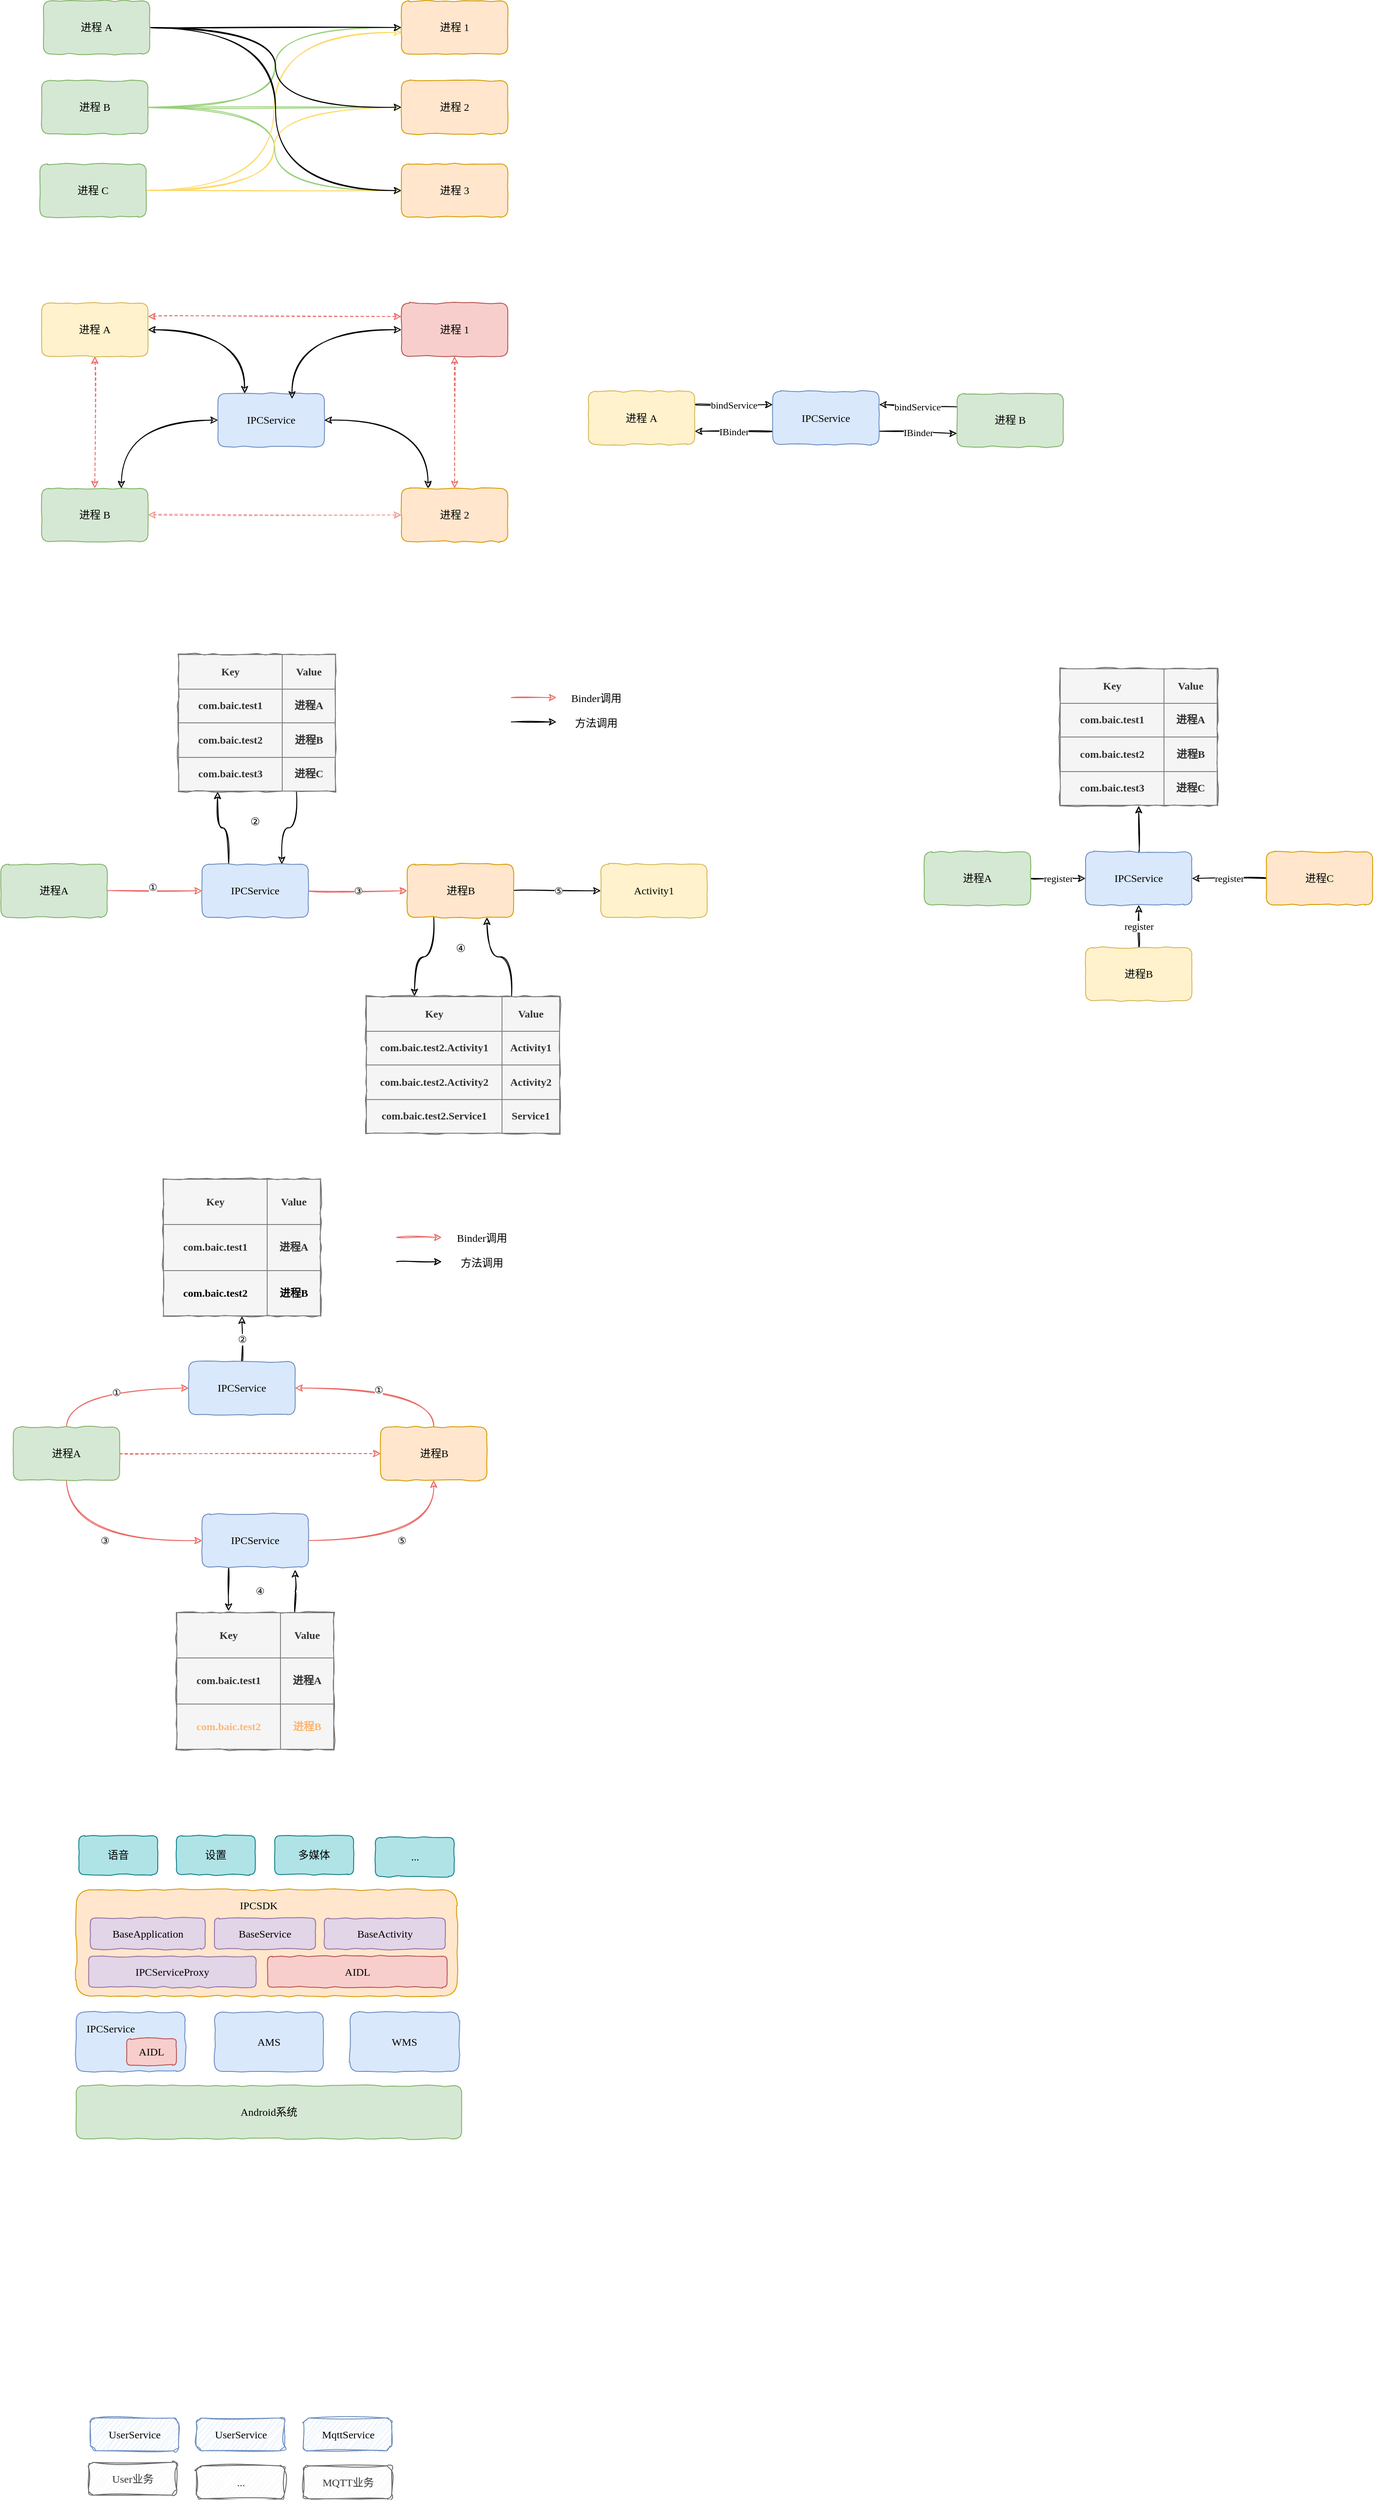 <mxfile version="20.8.16" type="github">
  <diagram id="qyncAu6Qv25V_P7t79dN" name="第 1 页">
    <mxGraphModel dx="1050" dy="1044" grid="0" gridSize="10" guides="1" tooltips="1" connect="1" arrows="1" fold="1" page="0" pageScale="1" pageWidth="827" pageHeight="1169" math="0" shadow="0">
      <root>
        <mxCell id="0" />
        <mxCell id="1" parent="0" />
        <mxCell id="7UQE1cCB7YYFybera824-1" value="IPCService" style="rounded=1;whiteSpace=wrap;html=1;comic=1;sketch=0;glass=0;shadow=0;fillColor=#dae8fc;strokeColor=#6c8ebf;fontFamily=Comic Sans MS;" parent="1" vertex="1">
          <mxGeometry x="306" y="100" width="120" height="60" as="geometry" />
        </mxCell>
        <mxCell id="7UQE1cCB7YYFybera824-4" style="edgeStyle=orthogonalEdgeStyle;orthogonalLoop=1;jettySize=auto;html=1;exitX=0.75;exitY=0;exitDx=0;exitDy=0;entryX=0;entryY=0.5;entryDx=0;entryDy=0;fontFamily=Comic Sans MS;curved=1;sketch=1;startArrow=classic;startFill=1;" parent="1" source="7UQE1cCB7YYFybera824-2" target="7UQE1cCB7YYFybera824-1" edge="1">
          <mxGeometry relative="1" as="geometry" />
        </mxCell>
        <mxCell id="7UQE1cCB7YYFybera824-6" style="edgeStyle=orthogonalEdgeStyle;curved=1;sketch=1;orthogonalLoop=1;jettySize=auto;html=1;exitX=1;exitY=0.5;exitDx=0;exitDy=0;entryX=0;entryY=0.5;entryDx=0;entryDy=0;fontFamily=Comic Sans MS;strokeColor=#F19C99;startArrow=classic;startFill=1;dashed=1;" parent="1" source="7UQE1cCB7YYFybera824-2" target="7UQE1cCB7YYFybera824-3" edge="1">
          <mxGeometry relative="1" as="geometry" />
        </mxCell>
        <mxCell id="7UQE1cCB7YYFybera824-2" value="进程 B" style="rounded=1;whiteSpace=wrap;html=1;comic=1;sketch=0;glass=0;shadow=0;fillColor=#d5e8d4;strokeColor=#82b366;fontFamily=Comic Sans MS;" parent="1" vertex="1">
          <mxGeometry x="107" y="207" width="120" height="60" as="geometry" />
        </mxCell>
        <mxCell id="7UQE1cCB7YYFybera824-5" style="edgeStyle=orthogonalEdgeStyle;curved=1;sketch=1;orthogonalLoop=1;jettySize=auto;html=1;exitX=0.25;exitY=0;exitDx=0;exitDy=0;entryX=1;entryY=0.5;entryDx=0;entryDy=0;fontFamily=Comic Sans MS;startArrow=classic;startFill=1;" parent="1" source="7UQE1cCB7YYFybera824-3" target="7UQE1cCB7YYFybera824-1" edge="1">
          <mxGeometry relative="1" as="geometry" />
        </mxCell>
        <mxCell id="7UQE1cCB7YYFybera824-3" value="进程 2" style="rounded=1;whiteSpace=wrap;html=1;comic=1;sketch=0;glass=0;shadow=0;fillColor=#ffe6cc;strokeColor=#d79b00;fontFamily=Comic Sans MS;" parent="1" vertex="1">
          <mxGeometry x="513" y="207" width="120" height="60" as="geometry" />
        </mxCell>
        <mxCell id="7UQE1cCB7YYFybera824-61" style="edgeStyle=orthogonalEdgeStyle;curved=1;sketch=1;orthogonalLoop=1;jettySize=auto;html=1;exitX=1;exitY=0.5;exitDx=0;exitDy=0;entryX=0;entryY=0.5;entryDx=0;entryDy=0;fontFamily=Comic Sans MS;startArrow=none;startFill=0;strokeColor=#97D077;" parent="1" source="7UQE1cCB7YYFybera824-20" target="7UQE1cCB7YYFybera824-57" edge="1">
          <mxGeometry relative="1" as="geometry" />
        </mxCell>
        <mxCell id="7UQE1cCB7YYFybera824-62" style="edgeStyle=orthogonalEdgeStyle;curved=1;sketch=1;orthogonalLoop=1;jettySize=auto;html=1;exitX=1;exitY=0.5;exitDx=0;exitDy=0;fontFamily=Comic Sans MS;startArrow=none;startFill=0;strokeColor=#97D077;" parent="1" source="7UQE1cCB7YYFybera824-20" target="7UQE1cCB7YYFybera824-22" edge="1">
          <mxGeometry relative="1" as="geometry" />
        </mxCell>
        <mxCell id="7UQE1cCB7YYFybera824-63" style="edgeStyle=orthogonalEdgeStyle;curved=1;sketch=1;orthogonalLoop=1;jettySize=auto;html=1;exitX=1;exitY=0.5;exitDx=0;exitDy=0;entryX=0;entryY=0.5;entryDx=0;entryDy=0;fontFamily=Comic Sans MS;startArrow=none;startFill=0;strokeColor=#97D077;" parent="1" source="7UQE1cCB7YYFybera824-20" target="7UQE1cCB7YYFybera824-56" edge="1">
          <mxGeometry relative="1" as="geometry" />
        </mxCell>
        <mxCell id="7UQE1cCB7YYFybera824-20" value="进程 B" style="rounded=1;whiteSpace=wrap;html=1;comic=1;sketch=0;glass=0;shadow=0;fillColor=#d5e8d4;strokeColor=#82b366;fontFamily=Comic Sans MS;" parent="1" vertex="1">
          <mxGeometry x="107" y="-253" width="120" height="60" as="geometry" />
        </mxCell>
        <mxCell id="7UQE1cCB7YYFybera824-22" value="进程 2" style="rounded=1;whiteSpace=wrap;html=1;comic=1;sketch=0;glass=0;shadow=0;fillColor=#ffe6cc;strokeColor=#d79b00;fontFamily=Comic Sans MS;" parent="1" vertex="1">
          <mxGeometry x="513" y="-253" width="120" height="60" as="geometry" />
        </mxCell>
        <mxCell id="7UQE1cCB7YYFybera824-38" style="edgeStyle=orthogonalEdgeStyle;curved=1;sketch=1;orthogonalLoop=1;jettySize=auto;html=1;exitX=1;exitY=0.5;exitDx=0;exitDy=0;entryX=0;entryY=0.5;entryDx=0;entryDy=0;fontFamily=Comic Sans MS;startArrow=none;startFill=0;strokeColor=#EA6B66;" parent="1" source="7UQE1cCB7YYFybera824-25" target="7UQE1cCB7YYFybera824-30" edge="1">
          <mxGeometry relative="1" as="geometry" />
        </mxCell>
        <mxCell id="7UQE1cCB7YYFybera824-69" value="③" style="edgeLabel;html=1;align=center;verticalAlign=middle;resizable=0;points=[];fontFamily=Comic Sans MS;" parent="7UQE1cCB7YYFybera824-38" vertex="1" connectable="0">
          <mxGeometry x="-0.265" relative="1" as="geometry">
            <mxPoint x="15" as="offset" />
          </mxGeometry>
        </mxCell>
        <mxCell id="7UQE1cCB7YYFybera824-42" style="edgeStyle=orthogonalEdgeStyle;curved=1;sketch=1;orthogonalLoop=1;jettySize=auto;html=1;exitX=0.25;exitY=0;exitDx=0;exitDy=0;entryX=0.25;entryY=1;entryDx=0;entryDy=0;fontFamily=Comic Sans MS;startArrow=none;startFill=0;strokeColor=default;" parent="1" source="7UQE1cCB7YYFybera824-25" target="7UQE1cCB7YYFybera824-33" edge="1">
          <mxGeometry relative="1" as="geometry" />
        </mxCell>
        <mxCell id="7UQE1cCB7YYFybera824-25" value="IPCService" style="rounded=1;whiteSpace=wrap;html=1;comic=1;sketch=0;glass=0;shadow=0;fillColor=#dae8fc;strokeColor=#6c8ebf;fontFamily=Comic Sans MS;" parent="1" vertex="1">
          <mxGeometry x="288" y="631" width="120" height="60" as="geometry" />
        </mxCell>
        <mxCell id="7UQE1cCB7YYFybera824-34" style="edgeStyle=orthogonalEdgeStyle;curved=1;sketch=1;orthogonalLoop=1;jettySize=auto;html=1;exitX=1;exitY=0.5;exitDx=0;exitDy=0;entryX=0;entryY=0.5;entryDx=0;entryDy=0;fontFamily=Comic Sans MS;startArrow=none;startFill=0;strokeColor=#EA6B66;" parent="1" source="7UQE1cCB7YYFybera824-28" target="7UQE1cCB7YYFybera824-25" edge="1">
          <mxGeometry relative="1" as="geometry" />
        </mxCell>
        <mxCell id="7UQE1cCB7YYFybera824-67" value="①" style="edgeLabel;html=1;align=center;verticalAlign=middle;resizable=0;points=[];fontFamily=Comic Sans MS;" parent="7UQE1cCB7YYFybera824-34" vertex="1" connectable="0">
          <mxGeometry x="-0.215" relative="1" as="geometry">
            <mxPoint x="9" y="-4" as="offset" />
          </mxGeometry>
        </mxCell>
        <mxCell id="7UQE1cCB7YYFybera824-28" value="进程A" style="rounded=1;whiteSpace=wrap;html=1;comic=1;sketch=0;glass=0;shadow=0;fillColor=#d5e8d4;strokeColor=#82b366;fontFamily=Comic Sans MS;" parent="1" vertex="1">
          <mxGeometry x="61" y="631" width="120" height="60" as="geometry" />
        </mxCell>
        <mxCell id="7UQE1cCB7YYFybera824-40" style="edgeStyle=orthogonalEdgeStyle;curved=1;sketch=1;orthogonalLoop=1;jettySize=auto;html=1;exitX=0.25;exitY=1;exitDx=0;exitDy=0;entryX=0.25;entryY=0;entryDx=0;entryDy=0;fontFamily=Comic Sans MS;startArrow=none;startFill=0;strokeColor=default;" parent="1" source="7UQE1cCB7YYFybera824-30" target="7UQE1cCB7YYFybera824-39" edge="1">
          <mxGeometry relative="1" as="geometry" />
        </mxCell>
        <mxCell id="7UQE1cCB7YYFybera824-46" style="edgeStyle=orthogonalEdgeStyle;curved=1;sketch=1;orthogonalLoop=1;jettySize=auto;html=1;exitX=1;exitY=0.5;exitDx=0;exitDy=0;fontFamily=Comic Sans MS;startArrow=none;startFill=0;strokeColor=default;" parent="1" source="7UQE1cCB7YYFybera824-30" target="7UQE1cCB7YYFybera824-45" edge="1">
          <mxGeometry relative="1" as="geometry" />
        </mxCell>
        <mxCell id="7UQE1cCB7YYFybera824-71" value="⑤" style="edgeLabel;html=1;align=center;verticalAlign=middle;resizable=0;points=[];fontFamily=Comic Sans MS;" parent="7UQE1cCB7YYFybera824-46" vertex="1" connectable="0">
          <mxGeometry x="-0.218" y="2" relative="1" as="geometry">
            <mxPoint x="12" y="2" as="offset" />
          </mxGeometry>
        </mxCell>
        <mxCell id="7UQE1cCB7YYFybera824-30" value="进程B" style="rounded=1;whiteSpace=wrap;html=1;comic=1;sketch=0;glass=0;shadow=0;fillColor=#ffe6cc;strokeColor=#d79b00;fontFamily=Comic Sans MS;" parent="1" vertex="1">
          <mxGeometry x="519.5" y="631" width="120" height="60" as="geometry" />
        </mxCell>
        <mxCell id="7UQE1cCB7YYFybera824-43" style="edgeStyle=orthogonalEdgeStyle;curved=1;sketch=1;orthogonalLoop=1;jettySize=auto;html=1;exitX=0.75;exitY=1;exitDx=0;exitDy=0;entryX=0.75;entryY=0;entryDx=0;entryDy=0;fontFamily=Comic Sans MS;startArrow=none;startFill=0;strokeColor=default;" parent="1" source="7UQE1cCB7YYFybera824-33" target="7UQE1cCB7YYFybera824-25" edge="1">
          <mxGeometry relative="1" as="geometry" />
        </mxCell>
        <mxCell id="7UQE1cCB7YYFybera824-33" value="&lt;table border=&quot;1&quot; width=&quot;100%&quot; height=&quot;100%&quot; cellpadding=&quot;4&quot; style=&quot;width:100%;height:100%;border-collapse:collapse;&quot;&gt;&lt;tbody&gt;&lt;tr&gt;&lt;td&gt;&lt;b&gt;Key&lt;/b&gt;&lt;/td&gt;&lt;th&gt;&lt;b&gt;Value&lt;/b&gt;&lt;/th&gt;&lt;/tr&gt;&lt;tr&gt;&lt;td&gt;&lt;b&gt;com.baic.test1&lt;/b&gt;&lt;/td&gt;&lt;td&gt;&lt;b&gt;进程A&lt;/b&gt;&lt;/td&gt;&lt;/tr&gt;&lt;tr&gt;&lt;td&gt;&lt;b&gt;com.baic.test2&lt;/b&gt;&lt;b&gt;&lt;br&gt;&lt;/b&gt;&lt;/td&gt;&lt;td&gt;&lt;b&gt;进程B&lt;/b&gt;&lt;b&gt;&lt;br&gt;&lt;/b&gt;&lt;/td&gt;&lt;/tr&gt;&lt;tr&gt;&lt;td&gt;&lt;b&gt;com.baic.test3&lt;/b&gt;&lt;b&gt;&lt;br&gt;&lt;/b&gt;&lt;/td&gt;&lt;td&gt;&lt;b&gt;进程C&lt;/b&gt;&lt;b&gt;&lt;br&gt;&lt;/b&gt;&lt;/td&gt;&lt;/tr&gt;&lt;/tbody&gt;&lt;/table&gt;" style="text;html=1;strokeColor=#666666;fillColor=#f5f5f5;overflow=fill;shadow=0;glass=0;comic=1;sketch=0;fillStyle=auto;fontFamily=Comic Sans MS;fontColor=#333333;align=center;" parent="1" vertex="1">
          <mxGeometry x="261" y="394" width="178" height="155" as="geometry" />
        </mxCell>
        <mxCell id="7UQE1cCB7YYFybera824-44" style="edgeStyle=orthogonalEdgeStyle;curved=1;sketch=1;orthogonalLoop=1;jettySize=auto;html=1;exitX=0.75;exitY=0;exitDx=0;exitDy=0;entryX=0.75;entryY=1;entryDx=0;entryDy=0;fontFamily=Comic Sans MS;startArrow=none;startFill=0;strokeColor=default;" parent="1" source="7UQE1cCB7YYFybera824-39" target="7UQE1cCB7YYFybera824-30" edge="1">
          <mxGeometry relative="1" as="geometry" />
        </mxCell>
        <mxCell id="7UQE1cCB7YYFybera824-39" value="&lt;table border=&quot;1&quot; width=&quot;100%&quot; height=&quot;100%&quot; cellpadding=&quot;4&quot; style=&quot;width:100%;height:100%;border-collapse:collapse;&quot;&gt;&lt;tbody&gt;&lt;tr&gt;&lt;td&gt;&lt;b&gt;Key&lt;/b&gt;&lt;/td&gt;&lt;th&gt;&lt;b&gt;Value&lt;/b&gt;&lt;/th&gt;&lt;/tr&gt;&lt;tr&gt;&lt;td&gt;&lt;b&gt;com.baic.test2.Activity1&lt;/b&gt;&lt;/td&gt;&lt;td&gt;&lt;b&gt;Activity1&lt;/b&gt;&lt;/td&gt;&lt;/tr&gt;&lt;tr&gt;&lt;td&gt;&lt;b&gt;com.baic.test2.Activity2&lt;/b&gt;&lt;b&gt;&lt;br&gt;&lt;/b&gt;&lt;/td&gt;&lt;td&gt;&lt;b&gt;Activity2&lt;/b&gt;&lt;b&gt;&lt;br&gt;&lt;/b&gt;&lt;/td&gt;&lt;/tr&gt;&lt;tr&gt;&lt;td&gt;&lt;b&gt;com.baic.test2.Service1&lt;/b&gt;&lt;b&gt;&lt;br&gt;&lt;/b&gt;&lt;/td&gt;&lt;td&gt;&lt;b&gt;Service1&lt;/b&gt;&lt;/td&gt;&lt;/tr&gt;&lt;/tbody&gt;&lt;/table&gt;" style="text;html=1;strokeColor=#666666;fillColor=#f5f5f5;overflow=fill;shadow=0;glass=0;comic=1;sketch=0;fillStyle=auto;fontFamily=Comic Sans MS;fontColor=#333333;align=center;" parent="1" vertex="1">
          <mxGeometry x="473" y="780" width="219" height="155" as="geometry" />
        </mxCell>
        <mxCell id="7UQE1cCB7YYFybera824-45" value="Activity1" style="rounded=1;whiteSpace=wrap;html=1;comic=1;sketch=0;glass=0;shadow=0;fillColor=#fff2cc;strokeColor=#d6b656;fontFamily=Comic Sans MS;" parent="1" vertex="1">
          <mxGeometry x="738" y="631" width="120" height="60" as="geometry" />
        </mxCell>
        <mxCell id="7UQE1cCB7YYFybera824-50" style="edgeStyle=orthogonalEdgeStyle;curved=1;sketch=1;orthogonalLoop=1;jettySize=auto;html=1;exitX=1;exitY=0.5;exitDx=0;exitDy=0;fontFamily=Comic Sans MS;startArrow=none;startFill=0;strokeColor=#EA6B66;" parent="1" edge="1">
          <mxGeometry relative="1" as="geometry">
            <mxPoint x="637" y="443" as="sourcePoint" />
            <mxPoint x="688" y="443" as="targetPoint" />
            <Array as="points">
              <mxPoint x="645" y="443" />
              <mxPoint x="645" y="443" />
            </Array>
          </mxGeometry>
        </mxCell>
        <mxCell id="7UQE1cCB7YYFybera824-51" value="Binder调用" style="text;html=1;strokeColor=none;fillColor=none;align=center;verticalAlign=middle;whiteSpace=wrap;rounded=0;shadow=0;glass=0;comic=1;sketch=0;fillStyle=auto;fontFamily=Comic Sans MS;" parent="1" vertex="1">
          <mxGeometry x="698" y="429" width="70" height="30" as="geometry" />
        </mxCell>
        <mxCell id="7UQE1cCB7YYFybera824-52" style="edgeStyle=orthogonalEdgeStyle;curved=1;sketch=1;orthogonalLoop=1;jettySize=auto;html=1;exitX=1;exitY=0.5;exitDx=0;exitDy=0;fontFamily=Comic Sans MS;startArrow=none;startFill=0;strokeColor=#000000;" parent="1" edge="1">
          <mxGeometry relative="1" as="geometry">
            <mxPoint x="637" y="470.5" as="sourcePoint" />
            <mxPoint x="688" y="470.5" as="targetPoint" />
            <Array as="points">
              <mxPoint x="645" y="470.5" />
              <mxPoint x="645" y="470.5" />
            </Array>
          </mxGeometry>
        </mxCell>
        <mxCell id="7UQE1cCB7YYFybera824-53" value="方法调用" style="text;html=1;strokeColor=none;fillColor=none;align=center;verticalAlign=middle;whiteSpace=wrap;rounded=0;shadow=0;glass=0;comic=1;sketch=0;fillStyle=auto;fontFamily=Comic Sans MS;" parent="1" vertex="1">
          <mxGeometry x="698" y="456.5" width="70" height="30" as="geometry" />
        </mxCell>
        <mxCell id="7UQE1cCB7YYFybera824-64" style="edgeStyle=orthogonalEdgeStyle;curved=1;sketch=1;orthogonalLoop=1;jettySize=auto;html=1;exitX=1;exitY=0.5;exitDx=0;exitDy=0;entryX=0;entryY=0.592;entryDx=0;entryDy=0;entryPerimeter=0;fontFamily=Comic Sans MS;startArrow=none;startFill=0;strokeColor=#FFD966;" parent="1" source="7UQE1cCB7YYFybera824-54" target="7UQE1cCB7YYFybera824-57" edge="1">
          <mxGeometry relative="1" as="geometry" />
        </mxCell>
        <mxCell id="7UQE1cCB7YYFybera824-65" style="edgeStyle=orthogonalEdgeStyle;curved=1;sketch=1;orthogonalLoop=1;jettySize=auto;html=1;exitX=1;exitY=0.5;exitDx=0;exitDy=0;entryX=0;entryY=0.5;entryDx=0;entryDy=0;fontFamily=Comic Sans MS;startArrow=none;startFill=0;strokeColor=#FFD966;" parent="1" source="7UQE1cCB7YYFybera824-54" target="7UQE1cCB7YYFybera824-22" edge="1">
          <mxGeometry relative="1" as="geometry" />
        </mxCell>
        <mxCell id="7UQE1cCB7YYFybera824-66" style="edgeStyle=orthogonalEdgeStyle;curved=1;sketch=1;orthogonalLoop=1;jettySize=auto;html=1;exitX=1;exitY=0.5;exitDx=0;exitDy=0;fontFamily=Comic Sans MS;startArrow=none;startFill=0;strokeColor=#FFD966;" parent="1" source="7UQE1cCB7YYFybera824-54" target="7UQE1cCB7YYFybera824-56" edge="1">
          <mxGeometry relative="1" as="geometry" />
        </mxCell>
        <mxCell id="7UQE1cCB7YYFybera824-54" value="进程 C" style="rounded=1;whiteSpace=wrap;html=1;comic=1;sketch=0;glass=0;shadow=0;fillColor=#d5e8d4;strokeColor=#82b366;fontFamily=Comic Sans MS;" parent="1" vertex="1">
          <mxGeometry x="105" y="-159" width="120" height="60" as="geometry" />
        </mxCell>
        <mxCell id="7UQE1cCB7YYFybera824-58" style="edgeStyle=orthogonalEdgeStyle;curved=1;sketch=1;orthogonalLoop=1;jettySize=auto;html=1;exitX=1;exitY=0.5;exitDx=0;exitDy=0;entryX=0;entryY=0.5;entryDx=0;entryDy=0;fontFamily=Comic Sans MS;startArrow=none;startFill=0;strokeColor=#000000;" parent="1" source="7UQE1cCB7YYFybera824-55" target="7UQE1cCB7YYFybera824-57" edge="1">
          <mxGeometry relative="1" as="geometry" />
        </mxCell>
        <mxCell id="7UQE1cCB7YYFybera824-59" style="edgeStyle=orthogonalEdgeStyle;curved=1;sketch=1;orthogonalLoop=1;jettySize=auto;html=1;exitX=1;exitY=0.5;exitDx=0;exitDy=0;entryX=0;entryY=0.5;entryDx=0;entryDy=0;fontFamily=Comic Sans MS;startArrow=none;startFill=0;strokeColor=#000000;" parent="1" source="7UQE1cCB7YYFybera824-55" target="7UQE1cCB7YYFybera824-22" edge="1">
          <mxGeometry relative="1" as="geometry" />
        </mxCell>
        <mxCell id="7UQE1cCB7YYFybera824-60" style="edgeStyle=orthogonalEdgeStyle;curved=1;sketch=1;orthogonalLoop=1;jettySize=auto;html=1;exitX=1;exitY=0.5;exitDx=0;exitDy=0;entryX=0;entryY=0.5;entryDx=0;entryDy=0;fontFamily=Comic Sans MS;startArrow=none;startFill=0;strokeColor=#000000;" parent="1" source="7UQE1cCB7YYFybera824-55" target="7UQE1cCB7YYFybera824-56" edge="1">
          <mxGeometry relative="1" as="geometry" />
        </mxCell>
        <mxCell id="7UQE1cCB7YYFybera824-55" value="进程 A" style="rounded=1;whiteSpace=wrap;html=1;comic=1;sketch=0;glass=0;shadow=0;fillColor=#d5e8d4;strokeColor=#82b366;fontFamily=Comic Sans MS;" parent="1" vertex="1">
          <mxGeometry x="109" y="-343" width="120" height="60" as="geometry" />
        </mxCell>
        <mxCell id="7UQE1cCB7YYFybera824-56" value="进程 3" style="rounded=1;whiteSpace=wrap;html=1;comic=1;sketch=0;glass=0;shadow=0;fillColor=#ffe6cc;strokeColor=#d79b00;fontFamily=Comic Sans MS;" parent="1" vertex="1">
          <mxGeometry x="513" y="-159" width="120" height="60" as="geometry" />
        </mxCell>
        <mxCell id="7UQE1cCB7YYFybera824-57" value="进程 1" style="rounded=1;whiteSpace=wrap;html=1;comic=1;sketch=0;glass=0;shadow=0;fillColor=#ffe6cc;strokeColor=#d79b00;fontFamily=Comic Sans MS;" parent="1" vertex="1">
          <mxGeometry x="513" y="-343" width="120" height="60" as="geometry" />
        </mxCell>
        <mxCell id="7UQE1cCB7YYFybera824-68" value="②" style="text;html=1;strokeColor=none;fillColor=none;align=center;verticalAlign=middle;whiteSpace=wrap;rounded=0;shadow=0;glass=0;comic=1;sketch=0;fillStyle=auto;fontFamily=Comic Sans MS;" parent="1" vertex="1">
          <mxGeometry x="318" y="568" width="60" height="30" as="geometry" />
        </mxCell>
        <mxCell id="7UQE1cCB7YYFybera824-70" value="④" style="text;html=1;strokeColor=none;fillColor=none;align=center;verticalAlign=middle;whiteSpace=wrap;rounded=0;shadow=0;glass=0;comic=1;sketch=0;fillStyle=auto;fontFamily=Comic Sans MS;" parent="1" vertex="1">
          <mxGeometry x="549.5" y="711" width="60" height="30" as="geometry" />
        </mxCell>
        <mxCell id="7UQE1cCB7YYFybera824-74" style="edgeStyle=orthogonalEdgeStyle;curved=1;sketch=1;orthogonalLoop=1;jettySize=auto;html=1;exitX=0.5;exitY=1;exitDx=0;exitDy=0;dashed=1;fontFamily=Comic Sans MS;startArrow=classic;startFill=1;strokeColor=#EA6B66;" parent="1" source="7UQE1cCB7YYFybera824-72" target="7UQE1cCB7YYFybera824-2" edge="1">
          <mxGeometry relative="1" as="geometry" />
        </mxCell>
        <mxCell id="7UQE1cCB7YYFybera824-76" style="edgeStyle=orthogonalEdgeStyle;curved=1;sketch=1;orthogonalLoop=1;jettySize=auto;html=1;exitX=1;exitY=0.5;exitDx=0;exitDy=0;entryX=0.25;entryY=0;entryDx=0;entryDy=0;fontFamily=Comic Sans MS;startArrow=classic;startFill=1;strokeColor=#000000;" parent="1" source="7UQE1cCB7YYFybera824-72" target="7UQE1cCB7YYFybera824-1" edge="1">
          <mxGeometry relative="1" as="geometry" />
        </mxCell>
        <mxCell id="7UQE1cCB7YYFybera824-78" style="edgeStyle=orthogonalEdgeStyle;curved=1;sketch=1;orthogonalLoop=1;jettySize=auto;html=1;exitX=1;exitY=0.25;exitDx=0;exitDy=0;entryX=0;entryY=0.25;entryDx=0;entryDy=0;fontFamily=Comic Sans MS;startArrow=classic;startFill=1;strokeColor=#EA6B66;dashed=1;" parent="1" source="7UQE1cCB7YYFybera824-72" target="7UQE1cCB7YYFybera824-73" edge="1">
          <mxGeometry relative="1" as="geometry" />
        </mxCell>
        <mxCell id="7UQE1cCB7YYFybera824-72" value="进程 A" style="rounded=1;whiteSpace=wrap;html=1;comic=1;sketch=0;glass=0;shadow=0;fillColor=#fff2cc;strokeColor=#d6b656;fontFamily=Comic Sans MS;" parent="1" vertex="1">
          <mxGeometry x="107" y="-2" width="120" height="60" as="geometry" />
        </mxCell>
        <mxCell id="7UQE1cCB7YYFybera824-75" style="edgeStyle=orthogonalEdgeStyle;curved=1;sketch=1;orthogonalLoop=1;jettySize=auto;html=1;exitX=0.5;exitY=1;exitDx=0;exitDy=0;dashed=1;fontFamily=Comic Sans MS;startArrow=classic;startFill=1;strokeColor=#EA6B66;" parent="1" source="7UQE1cCB7YYFybera824-73" target="7UQE1cCB7YYFybera824-3" edge="1">
          <mxGeometry relative="1" as="geometry" />
        </mxCell>
        <mxCell id="7UQE1cCB7YYFybera824-77" style="edgeStyle=orthogonalEdgeStyle;curved=1;sketch=1;orthogonalLoop=1;jettySize=auto;html=1;exitX=0;exitY=0.5;exitDx=0;exitDy=0;entryX=0.696;entryY=0.1;entryDx=0;entryDy=0;entryPerimeter=0;fontFamily=Comic Sans MS;startArrow=classic;startFill=1;strokeColor=#000000;" parent="1" source="7UQE1cCB7YYFybera824-73" target="7UQE1cCB7YYFybera824-1" edge="1">
          <mxGeometry relative="1" as="geometry" />
        </mxCell>
        <mxCell id="7UQE1cCB7YYFybera824-73" value="进程 1" style="rounded=1;whiteSpace=wrap;html=1;comic=1;sketch=0;glass=0;shadow=0;fillColor=#f8cecc;strokeColor=#b85450;fontFamily=Comic Sans MS;" parent="1" vertex="1">
          <mxGeometry x="513" y="-2" width="120" height="60" as="geometry" />
        </mxCell>
        <mxCell id="7UQE1cCB7YYFybera824-79" value="⑤" style="edgeStyle=orthogonalEdgeStyle;curved=1;sketch=1;orthogonalLoop=1;jettySize=auto;html=1;exitX=1;exitY=0.5;exitDx=0;exitDy=0;entryX=0.5;entryY=1;entryDx=0;entryDy=0;fontFamily=Comic Sans MS;startArrow=none;startFill=0;strokeColor=#EA6B66;" parent="1" source="7UQE1cCB7YYFybera824-82" target="7UQE1cCB7YYFybera824-89" edge="1">
          <mxGeometry relative="1" as="geometry" />
        </mxCell>
        <mxCell id="7UQE1cCB7YYFybera824-104" value="④" style="edgeStyle=orthogonalEdgeStyle;curved=1;sketch=1;orthogonalLoop=1;jettySize=auto;html=1;exitX=0.25;exitY=1;exitDx=0;exitDy=0;fontFamily=Comic Sans MS;startArrow=none;startFill=0;strokeColor=#000000;" parent="1" source="7UQE1cCB7YYFybera824-82" edge="1">
          <mxGeometry x="0.051" y="35" relative="1" as="geometry">
            <mxPoint x="318" y="1473.5" as="targetPoint" />
            <mxPoint as="offset" />
          </mxGeometry>
        </mxCell>
        <mxCell id="7UQE1cCB7YYFybera824-82" value="IPCService" style="rounded=1;whiteSpace=wrap;html=1;comic=1;sketch=0;glass=0;shadow=0;fillColor=#dae8fc;strokeColor=#6c8ebf;fontFamily=Comic Sans MS;" parent="1" vertex="1">
          <mxGeometry x="288" y="1364" width="120" height="60" as="geometry" />
        </mxCell>
        <mxCell id="7UQE1cCB7YYFybera824-83" value="③" style="edgeStyle=orthogonalEdgeStyle;curved=1;sketch=1;orthogonalLoop=1;jettySize=auto;html=1;exitX=0.5;exitY=1;exitDx=0;exitDy=0;entryX=0;entryY=0.5;entryDx=0;entryDy=0;fontFamily=Comic Sans MS;startArrow=none;startFill=0;strokeColor=#EA6B66;" parent="1" source="7UQE1cCB7YYFybera824-85" target="7UQE1cCB7YYFybera824-82" edge="1">
          <mxGeometry relative="1" as="geometry" />
        </mxCell>
        <mxCell id="7UQE1cCB7YYFybera824-101" style="edgeStyle=orthogonalEdgeStyle;curved=1;sketch=1;orthogonalLoop=1;jettySize=auto;html=1;exitX=1;exitY=0.5;exitDx=0;exitDy=0;entryX=0;entryY=0.5;entryDx=0;entryDy=0;dashed=1;fontFamily=Comic Sans MS;startArrow=none;startFill=0;strokeColor=#EA6B66;" parent="1" source="7UQE1cCB7YYFybera824-85" target="7UQE1cCB7YYFybera824-89" edge="1">
          <mxGeometry relative="1" as="geometry" />
        </mxCell>
        <mxCell id="7UQE1cCB7YYFybera824-112" style="edgeStyle=orthogonalEdgeStyle;curved=1;sketch=1;orthogonalLoop=1;jettySize=auto;html=1;exitX=0.5;exitY=0;exitDx=0;exitDy=0;entryX=0;entryY=0.5;entryDx=0;entryDy=0;fontFamily=Comic Sans MS;fontColor=#FFB570;startArrow=none;startFill=0;strokeColor=#EA6B66;" parent="1" source="7UQE1cCB7YYFybera824-85" target="7UQE1cCB7YYFybera824-109" edge="1">
          <mxGeometry relative="1" as="geometry" />
        </mxCell>
        <mxCell id="7UQE1cCB7YYFybera824-125" value="①" style="edgeLabel;html=1;align=center;verticalAlign=middle;resizable=0;points=[];fontFamily=Comic Sans MS;fontColor=#000000;" parent="7UQE1cCB7YYFybera824-112" vertex="1" connectable="0">
          <mxGeometry x="0.082" y="-5" relative="1" as="geometry">
            <mxPoint x="1" as="offset" />
          </mxGeometry>
        </mxCell>
        <mxCell id="7UQE1cCB7YYFybera824-85" value="进程A" style="rounded=1;whiteSpace=wrap;html=1;comic=1;sketch=0;glass=0;shadow=0;fillColor=#d5e8d4;strokeColor=#82b366;fontFamily=Comic Sans MS;" parent="1" vertex="1">
          <mxGeometry x="75" y="1266" width="120" height="60" as="geometry" />
        </mxCell>
        <mxCell id="7UQE1cCB7YYFybera824-113" style="edgeStyle=orthogonalEdgeStyle;curved=1;sketch=1;orthogonalLoop=1;jettySize=auto;html=1;exitX=0.5;exitY=0;exitDx=0;exitDy=0;entryX=1;entryY=0.5;entryDx=0;entryDy=0;fontFamily=Comic Sans MS;fontColor=#FFB570;startArrow=none;startFill=0;strokeColor=#EA6B66;" parent="1" source="7UQE1cCB7YYFybera824-89" target="7UQE1cCB7YYFybera824-109" edge="1">
          <mxGeometry relative="1" as="geometry" />
        </mxCell>
        <mxCell id="7UQE1cCB7YYFybera824-126" value="①" style="edgeLabel;html=1;align=center;verticalAlign=middle;resizable=0;points=[];fontFamily=Comic Sans MS;fontColor=#000000;" parent="7UQE1cCB7YYFybera824-113" vertex="1" connectable="0">
          <mxGeometry x="0.067" y="2" relative="1" as="geometry">
            <mxPoint as="offset" />
          </mxGeometry>
        </mxCell>
        <mxCell id="7UQE1cCB7YYFybera824-89" value="进程B" style="rounded=1;whiteSpace=wrap;html=1;comic=1;sketch=0;glass=0;shadow=0;fillColor=#ffe6cc;strokeColor=#d79b00;fontFamily=Comic Sans MS;" parent="1" vertex="1">
          <mxGeometry x="489.5" y="1266" width="120" height="60" as="geometry" />
        </mxCell>
        <mxCell id="7UQE1cCB7YYFybera824-107" style="edgeStyle=orthogonalEdgeStyle;curved=1;sketch=1;orthogonalLoop=1;jettySize=auto;html=1;exitX=0.75;exitY=0;exitDx=0;exitDy=0;fontFamily=Comic Sans MS;fontColor=#FFB570;startArrow=none;startFill=0;strokeColor=#000000;" parent="1" source="7UQE1cCB7YYFybera824-103" edge="1">
          <mxGeometry relative="1" as="geometry">
            <mxPoint x="393" y="1427" as="targetPoint" />
          </mxGeometry>
        </mxCell>
        <mxCell id="7UQE1cCB7YYFybera824-103" value="&lt;table border=&quot;1&quot; width=&quot;100%&quot; height=&quot;100%&quot; cellpadding=&quot;4&quot; style=&quot;width:100%;height:100%;border-collapse:collapse;&quot;&gt;&lt;tbody&gt;&lt;tr&gt;&lt;td&gt;&lt;b&gt;Key&lt;/b&gt;&lt;/td&gt;&lt;th&gt;&lt;b&gt;Value&lt;/b&gt;&lt;/th&gt;&lt;/tr&gt;&lt;tr&gt;&lt;td&gt;&lt;b&gt;com.baic.test1&lt;/b&gt;&lt;/td&gt;&lt;td&gt;&lt;b&gt;进程A&lt;/b&gt;&lt;/td&gt;&lt;/tr&gt;&lt;tr&gt;&lt;td&gt;&lt;font color=&quot;#ffb570&quot;&gt;&lt;b&gt;com.baic.test2&lt;/b&gt;&lt;b&gt;&lt;br&gt;&lt;/b&gt;&lt;/font&gt;&lt;/td&gt;&lt;td&gt;&lt;b&gt;&lt;font color=&quot;#ffb570&quot;&gt;进程B&lt;/font&gt;&lt;/b&gt;&lt;b&gt;&lt;br&gt;&lt;/b&gt;&lt;/td&gt;&lt;/tr&gt;&lt;/tbody&gt;&lt;/table&gt;" style="text;html=1;strokeColor=#666666;fillColor=#f5f5f5;overflow=fill;shadow=0;glass=0;comic=1;sketch=0;fillStyle=auto;fontFamily=Comic Sans MS;fontColor=#333333;align=center;" parent="1" vertex="1">
          <mxGeometry x="259" y="1475" width="178" height="155" as="geometry" />
        </mxCell>
        <mxCell id="7UQE1cCB7YYFybera824-114" value="②" style="edgeStyle=orthogonalEdgeStyle;curved=1;sketch=1;orthogonalLoop=1;jettySize=auto;html=1;exitX=0.5;exitY=0;exitDx=0;exitDy=0;entryX=0.5;entryY=1;entryDx=0;entryDy=0;fontFamily=Comic Sans MS;fontColor=#000000;startArrow=none;startFill=0;strokeColor=#000000;" parent="1" source="7UQE1cCB7YYFybera824-109" target="7UQE1cCB7YYFybera824-111" edge="1">
          <mxGeometry relative="1" as="geometry" />
        </mxCell>
        <mxCell id="7UQE1cCB7YYFybera824-109" value="IPCService" style="rounded=1;whiteSpace=wrap;html=1;comic=1;sketch=0;glass=0;shadow=0;fillColor=#dae8fc;strokeColor=#6c8ebf;fontFamily=Comic Sans MS;" parent="1" vertex="1">
          <mxGeometry x="273" y="1192" width="120" height="60" as="geometry" />
        </mxCell>
        <mxCell id="7UQE1cCB7YYFybera824-111" value="&lt;table border=&quot;1&quot; width=&quot;100%&quot; height=&quot;100%&quot; cellpadding=&quot;4&quot; style=&quot;width:100%;height:100%;border-collapse:collapse;&quot;&gt;&lt;tbody&gt;&lt;tr&gt;&lt;td&gt;&lt;b&gt;Key&lt;/b&gt;&lt;/td&gt;&lt;th&gt;&lt;b&gt;Value&lt;/b&gt;&lt;/th&gt;&lt;/tr&gt;&lt;tr&gt;&lt;td&gt;&lt;b&gt;com.baic.test1&lt;/b&gt;&lt;/td&gt;&lt;td&gt;&lt;b&gt;进程A&lt;/b&gt;&lt;/td&gt;&lt;/tr&gt;&lt;tr&gt;&lt;td&gt;&lt;font color=&quot;#000000&quot;&gt;&lt;b style=&quot;&quot;&gt;com.baic.test2&lt;/b&gt;&lt;b style=&quot;&quot;&gt;&lt;br&gt;&lt;/b&gt;&lt;/font&gt;&lt;/td&gt;&lt;td&gt;&lt;b&gt;&lt;font color=&quot;#000000&quot;&gt;进程B&lt;/font&gt;&lt;/b&gt;&lt;b&gt;&lt;br&gt;&lt;/b&gt;&lt;/td&gt;&lt;/tr&gt;&lt;/tbody&gt;&lt;/table&gt;" style="text;html=1;strokeColor=#666666;fillColor=#f5f5f5;overflow=fill;shadow=0;glass=0;comic=1;sketch=0;fillStyle=auto;fontFamily=Comic Sans MS;fontColor=#333333;align=center;" parent="1" vertex="1">
          <mxGeometry x="244" y="986" width="178" height="155" as="geometry" />
        </mxCell>
        <mxCell id="7UQE1cCB7YYFybera824-115" style="edgeStyle=orthogonalEdgeStyle;curved=1;sketch=1;orthogonalLoop=1;jettySize=auto;html=1;exitX=1;exitY=0.5;exitDx=0;exitDy=0;fontFamily=Comic Sans MS;startArrow=none;startFill=0;strokeColor=#EA6B66;" parent="1" edge="1">
          <mxGeometry relative="1" as="geometry">
            <mxPoint x="507.5" y="1052" as="sourcePoint" />
            <mxPoint x="558.5" y="1052" as="targetPoint" />
            <Array as="points">
              <mxPoint x="515.5" y="1052" />
              <mxPoint x="515.5" y="1052" />
            </Array>
          </mxGeometry>
        </mxCell>
        <mxCell id="7UQE1cCB7YYFybera824-116" value="Binder调用" style="text;html=1;strokeColor=none;fillColor=none;align=center;verticalAlign=middle;whiteSpace=wrap;rounded=0;shadow=0;glass=0;comic=1;sketch=0;fillStyle=auto;fontFamily=Comic Sans MS;" parent="1" vertex="1">
          <mxGeometry x="568.5" y="1038" width="70" height="30" as="geometry" />
        </mxCell>
        <mxCell id="7UQE1cCB7YYFybera824-117" style="edgeStyle=orthogonalEdgeStyle;curved=1;sketch=1;orthogonalLoop=1;jettySize=auto;html=1;exitX=1;exitY=0.5;exitDx=0;exitDy=0;fontFamily=Comic Sans MS;startArrow=none;startFill=0;strokeColor=#000000;" parent="1" edge="1">
          <mxGeometry relative="1" as="geometry">
            <mxPoint x="507.5" y="1079.5" as="sourcePoint" />
            <mxPoint x="558.5" y="1079.5" as="targetPoint" />
            <Array as="points">
              <mxPoint x="515.5" y="1079.5" />
              <mxPoint x="515.5" y="1079.5" />
            </Array>
          </mxGeometry>
        </mxCell>
        <mxCell id="7UQE1cCB7YYFybera824-118" value="方法调用" style="text;html=1;strokeColor=none;fillColor=none;align=center;verticalAlign=middle;whiteSpace=wrap;rounded=0;shadow=0;glass=0;comic=1;sketch=0;fillStyle=auto;fontFamily=Comic Sans MS;" parent="1" vertex="1">
          <mxGeometry x="568.5" y="1065.5" width="70" height="30" as="geometry" />
        </mxCell>
        <mxCell id="7UQE1cCB7YYFybera824-119" value="Android系统" style="rounded=1;whiteSpace=wrap;html=1;comic=1;sketch=0;glass=0;shadow=0;fillColor=#d5e8d4;strokeColor=#82b366;fontFamily=Comic Sans MS;" parent="1" vertex="1">
          <mxGeometry x="146" y="2009" width="435" height="60" as="geometry" />
        </mxCell>
        <mxCell id="7UQE1cCB7YYFybera824-120" value="" style="rounded=1;whiteSpace=wrap;html=1;comic=1;sketch=0;glass=0;shadow=0;fillColor=#dae8fc;strokeColor=#6c8ebf;fontFamily=Comic Sans MS;" parent="1" vertex="1">
          <mxGeometry x="146" y="1926" width="123" height="67" as="geometry" />
        </mxCell>
        <mxCell id="7UQE1cCB7YYFybera824-124" value="" style="rounded=1;whiteSpace=wrap;html=1;comic=1;sketch=0;glass=0;shadow=0;fillColor=#ffe6cc;strokeColor=#d79b00;fontFamily=Comic Sans MS;" parent="1" vertex="1">
          <mxGeometry x="146" y="1788" width="430" height="120" as="geometry" />
        </mxCell>
        <mxCell id="7UQE1cCB7YYFybera824-130" value="AMS" style="rounded=1;whiteSpace=wrap;html=1;comic=1;sketch=0;glass=0;shadow=0;fillColor=#dae8fc;strokeColor=#6c8ebf;fontFamily=Comic Sans MS;" parent="1" vertex="1">
          <mxGeometry x="302" y="1926" width="123" height="67" as="geometry" />
        </mxCell>
        <mxCell id="7UQE1cCB7YYFybera824-131" value="WMS" style="rounded=1;whiteSpace=wrap;html=1;comic=1;sketch=0;glass=0;shadow=0;fillColor=#dae8fc;strokeColor=#6c8ebf;fontFamily=Comic Sans MS;" parent="1" vertex="1">
          <mxGeometry x="455" y="1926" width="123" height="67" as="geometry" />
        </mxCell>
        <mxCell id="7UQE1cCB7YYFybera824-132" value="AIDL" style="rounded=1;whiteSpace=wrap;html=1;comic=1;sketch=0;glass=0;shadow=0;fillColor=#f8cecc;strokeColor=#b85450;fontFamily=Comic Sans MS;" parent="1" vertex="1">
          <mxGeometry x="203" y="1956" width="56" height="30" as="geometry" />
        </mxCell>
        <mxCell id="7UQE1cCB7YYFybera824-133" value="IPCService" style="text;html=1;strokeColor=none;fillColor=none;align=center;verticalAlign=middle;whiteSpace=wrap;rounded=0;shadow=0;glass=0;comic=1;sketch=0;fillStyle=auto;fontFamily=Comic Sans MS;fontColor=#000000;" parent="1" vertex="1">
          <mxGeometry x="155" y="1930" width="60" height="30" as="geometry" />
        </mxCell>
        <mxCell id="7UQE1cCB7YYFybera824-134" value="AIDL" style="rounded=1;whiteSpace=wrap;html=1;comic=1;sketch=0;glass=0;shadow=0;fillColor=#f8cecc;strokeColor=#b85450;fontFamily=Comic Sans MS;" parent="1" vertex="1">
          <mxGeometry x="362" y="1863" width="202.5" height="35" as="geometry" />
        </mxCell>
        <mxCell id="7UQE1cCB7YYFybera824-135" value="IPCSDK" style="text;html=1;strokeColor=none;fillColor=none;align=center;verticalAlign=middle;whiteSpace=wrap;rounded=0;shadow=0;glass=0;comic=1;sketch=0;fillStyle=auto;fontFamily=Comic Sans MS;fontColor=#000000;" parent="1" vertex="1">
          <mxGeometry x="322" y="1791" width="60" height="30" as="geometry" />
        </mxCell>
        <mxCell id="7UQE1cCB7YYFybera824-136" value="BaseApplication" style="rounded=1;whiteSpace=wrap;html=1;comic=1;sketch=0;glass=0;shadow=0;fillColor=#e1d5e7;strokeColor=#9673a6;fontFamily=Comic Sans MS;" parent="1" vertex="1">
          <mxGeometry x="162" y="1820" width="129.5" height="35" as="geometry" />
        </mxCell>
        <mxCell id="7UQE1cCB7YYFybera824-137" value="IPCServiceProxy" style="rounded=1;whiteSpace=wrap;html=1;comic=1;sketch=0;glass=0;shadow=0;fillColor=#e1d5e7;strokeColor=#9673a6;fontFamily=Comic Sans MS;" parent="1" vertex="1">
          <mxGeometry x="160" y="1863" width="189" height="35" as="geometry" />
        </mxCell>
        <mxCell id="7UQE1cCB7YYFybera824-138" value="BaseService" style="rounded=1;whiteSpace=wrap;html=1;comic=1;sketch=0;glass=0;shadow=0;fillColor=#e1d5e7;strokeColor=#9673a6;fontFamily=Comic Sans MS;" parent="1" vertex="1">
          <mxGeometry x="302" y="1820" width="114" height="35" as="geometry" />
        </mxCell>
        <mxCell id="7UQE1cCB7YYFybera824-139" value="BaseActivity" style="rounded=1;whiteSpace=wrap;html=1;comic=1;sketch=0;glass=0;shadow=0;fillColor=#e1d5e7;strokeColor=#9673a6;fontFamily=Comic Sans MS;" parent="1" vertex="1">
          <mxGeometry x="426" y="1820" width="136.5" height="35" as="geometry" />
        </mxCell>
        <mxCell id="7UQE1cCB7YYFybera824-140" value="语音" style="rounded=1;whiteSpace=wrap;html=1;comic=1;sketch=0;glass=0;shadow=0;fillColor=#b0e3e6;strokeColor=#0e8088;fontFamily=Comic Sans MS;" parent="1" vertex="1">
          <mxGeometry x="149" y="1727" width="89" height="44" as="geometry" />
        </mxCell>
        <mxCell id="7UQE1cCB7YYFybera824-146" value="设置" style="rounded=1;whiteSpace=wrap;html=1;comic=1;sketch=0;glass=0;shadow=0;fillColor=#b0e3e6;strokeColor=#0e8088;fontFamily=Comic Sans MS;" parent="1" vertex="1">
          <mxGeometry x="259" y="1727" width="89" height="44" as="geometry" />
        </mxCell>
        <mxCell id="7UQE1cCB7YYFybera824-147" value="多媒体" style="rounded=1;whiteSpace=wrap;html=1;comic=1;sketch=0;glass=0;shadow=0;fillColor=#b0e3e6;strokeColor=#0e8088;fontFamily=Comic Sans MS;" parent="1" vertex="1">
          <mxGeometry x="370" y="1727" width="89" height="44" as="geometry" />
        </mxCell>
        <mxCell id="7UQE1cCB7YYFybera824-148" value="..." style="rounded=1;whiteSpace=wrap;html=1;comic=1;sketch=0;glass=0;shadow=0;fillColor=#b0e3e6;strokeColor=#0e8088;fontFamily=Comic Sans MS;" parent="1" vertex="1">
          <mxGeometry x="483.5" y="1729" width="89" height="44" as="geometry" />
        </mxCell>
        <mxCell id="7UQE1cCB7YYFybera824-163" value="IBinder" style="edgeStyle=orthogonalEdgeStyle;curved=1;sketch=1;orthogonalLoop=1;jettySize=auto;html=1;exitX=0;exitY=0.75;exitDx=0;exitDy=0;entryX=1;entryY=0.75;entryDx=0;entryDy=0;fontFamily=Comic Sans MS;fontColor=#000000;startArrow=none;startFill=0;strokeColor=#000000;" parent="1" source="7UQE1cCB7YYFybera824-149" target="7UQE1cCB7YYFybera824-158" edge="1">
          <mxGeometry relative="1" as="geometry" />
        </mxCell>
        <mxCell id="7UQE1cCB7YYFybera824-166" value="IBinder" style="edgeStyle=orthogonalEdgeStyle;curved=1;sketch=1;orthogonalLoop=1;jettySize=auto;html=1;exitX=1;exitY=0.75;exitDx=0;exitDy=0;entryX=0;entryY=0.75;entryDx=0;entryDy=0;fontFamily=Comic Sans MS;fontColor=#000000;startArrow=none;startFill=0;strokeColor=#000000;" parent="1" source="7UQE1cCB7YYFybera824-149" target="7UQE1cCB7YYFybera824-152" edge="1">
          <mxGeometry relative="1" as="geometry" />
        </mxCell>
        <mxCell id="7UQE1cCB7YYFybera824-149" value="IPCService" style="rounded=1;whiteSpace=wrap;html=1;comic=1;sketch=0;glass=0;shadow=0;fillColor=#dae8fc;strokeColor=#6c8ebf;fontFamily=Comic Sans MS;" parent="1" vertex="1">
          <mxGeometry x="932" y="97.5" width="120" height="60" as="geometry" />
        </mxCell>
        <mxCell id="7UQE1cCB7YYFybera824-165" value="bindService" style="edgeStyle=orthogonalEdgeStyle;curved=1;sketch=1;orthogonalLoop=1;jettySize=auto;html=1;exitX=0;exitY=0.25;exitDx=0;exitDy=0;entryX=1;entryY=0.25;entryDx=0;entryDy=0;fontFamily=Comic Sans MS;fontColor=#000000;startArrow=none;startFill=0;strokeColor=#000000;" parent="1" source="7UQE1cCB7YYFybera824-152" target="7UQE1cCB7YYFybera824-149" edge="1">
          <mxGeometry relative="1" as="geometry">
            <Array as="points">
              <mxPoint x="1087" y="115" />
              <mxPoint x="1087" y="113" />
            </Array>
          </mxGeometry>
        </mxCell>
        <mxCell id="7UQE1cCB7YYFybera824-152" value="进程 B" style="rounded=1;whiteSpace=wrap;html=1;comic=1;sketch=0;glass=0;shadow=0;fillColor=#d5e8d4;strokeColor=#82b366;fontFamily=Comic Sans MS;" parent="1" vertex="1">
          <mxGeometry x="1140" y="100" width="120" height="60" as="geometry" />
        </mxCell>
        <mxCell id="7UQE1cCB7YYFybera824-162" value="bindService" style="edgeStyle=orthogonalEdgeStyle;curved=1;sketch=1;orthogonalLoop=1;jettySize=auto;html=1;exitX=1;exitY=0.25;exitDx=0;exitDy=0;entryX=0;entryY=0.25;entryDx=0;entryDy=0;fontFamily=Comic Sans MS;fontColor=#000000;startArrow=none;startFill=0;strokeColor=#000000;" parent="1" source="7UQE1cCB7YYFybera824-158" target="7UQE1cCB7YYFybera824-149" edge="1">
          <mxGeometry relative="1" as="geometry" />
        </mxCell>
        <mxCell id="7UQE1cCB7YYFybera824-158" value="进程 A" style="rounded=1;whiteSpace=wrap;html=1;comic=1;sketch=0;glass=0;shadow=0;fillColor=#fff2cc;strokeColor=#d6b656;fontFamily=Comic Sans MS;" parent="1" vertex="1">
          <mxGeometry x="724" y="97.5" width="120" height="60" as="geometry" />
        </mxCell>
        <mxCell id="7UQE1cCB7YYFybera824-175" style="edgeStyle=orthogonalEdgeStyle;curved=1;sketch=1;orthogonalLoop=1;jettySize=auto;html=1;exitX=0.5;exitY=0;exitDx=0;exitDy=0;entryX=0.5;entryY=1;entryDx=0;entryDy=0;fontFamily=Comic Sans MS;fontColor=#000000;startArrow=none;startFill=0;strokeColor=#000000;" parent="1" source="7UQE1cCB7YYFybera824-168" target="7UQE1cCB7YYFybera824-173" edge="1">
          <mxGeometry relative="1" as="geometry" />
        </mxCell>
        <mxCell id="7UQE1cCB7YYFybera824-168" value="IPCService" style="rounded=1;whiteSpace=wrap;html=1;comic=1;sketch=0;glass=0;shadow=0;fillColor=#dae8fc;strokeColor=#6c8ebf;fontFamily=Comic Sans MS;" parent="1" vertex="1">
          <mxGeometry x="1285" y="617" width="120" height="60" as="geometry" />
        </mxCell>
        <mxCell id="7UQE1cCB7YYFybera824-169" value="register" style="edgeStyle=orthogonalEdgeStyle;curved=1;sketch=1;orthogonalLoop=1;jettySize=auto;html=1;exitX=1;exitY=0.5;exitDx=0;exitDy=0;entryX=0;entryY=0.5;entryDx=0;entryDy=0;fontFamily=Comic Sans MS;startArrow=none;startFill=0;strokeColor=#000000;" parent="1" source="7UQE1cCB7YYFybera824-171" target="7UQE1cCB7YYFybera824-168" edge="1">
          <mxGeometry relative="1" as="geometry" />
        </mxCell>
        <mxCell id="7UQE1cCB7YYFybera824-171" value="进程A" style="rounded=1;whiteSpace=wrap;html=1;comic=1;sketch=0;glass=0;shadow=0;fillColor=#d5e8d4;strokeColor=#82b366;fontFamily=Comic Sans MS;" parent="1" vertex="1">
          <mxGeometry x="1103" y="617" width="120" height="60" as="geometry" />
        </mxCell>
        <mxCell id="7UQE1cCB7YYFybera824-173" value="&lt;table border=&quot;1&quot; width=&quot;100%&quot; height=&quot;100%&quot; cellpadding=&quot;4&quot; style=&quot;width:100%;height:100%;border-collapse:collapse;&quot;&gt;&lt;tbody&gt;&lt;tr&gt;&lt;td&gt;&lt;b&gt;Key&lt;/b&gt;&lt;/td&gt;&lt;th&gt;&lt;b&gt;Value&lt;/b&gt;&lt;/th&gt;&lt;/tr&gt;&lt;tr&gt;&lt;td&gt;&lt;b&gt;com.baic.test1&lt;/b&gt;&lt;/td&gt;&lt;td&gt;&lt;b&gt;进程A&lt;/b&gt;&lt;/td&gt;&lt;/tr&gt;&lt;tr&gt;&lt;td&gt;&lt;b&gt;com.baic.test2&lt;/b&gt;&lt;b&gt;&lt;br&gt;&lt;/b&gt;&lt;/td&gt;&lt;td&gt;&lt;b&gt;进程B&lt;/b&gt;&lt;b&gt;&lt;br&gt;&lt;/b&gt;&lt;/td&gt;&lt;/tr&gt;&lt;tr&gt;&lt;td&gt;&lt;b&gt;com.baic.test3&lt;/b&gt;&lt;b&gt;&lt;br&gt;&lt;/b&gt;&lt;/td&gt;&lt;td&gt;&lt;b&gt;进程C&lt;/b&gt;&lt;b&gt;&lt;br&gt;&lt;/b&gt;&lt;/td&gt;&lt;/tr&gt;&lt;/tbody&gt;&lt;/table&gt;" style="text;html=1;strokeColor=#666666;fillColor=#f5f5f5;overflow=fill;shadow=0;glass=0;comic=1;sketch=0;fillStyle=auto;fontFamily=Comic Sans MS;fontColor=#333333;align=center;" parent="1" vertex="1">
          <mxGeometry x="1256" y="410" width="178" height="155" as="geometry" />
        </mxCell>
        <mxCell id="7UQE1cCB7YYFybera824-179" value="register" style="edgeStyle=orthogonalEdgeStyle;curved=1;sketch=1;orthogonalLoop=1;jettySize=auto;html=1;exitX=0.5;exitY=0;exitDx=0;exitDy=0;fontFamily=Comic Sans MS;fontColor=#000000;startArrow=none;startFill=0;strokeColor=#000000;" parent="1" source="7UQE1cCB7YYFybera824-176" target="7UQE1cCB7YYFybera824-168" edge="1">
          <mxGeometry relative="1" as="geometry" />
        </mxCell>
        <mxCell id="7UQE1cCB7YYFybera824-176" value="进程B" style="rounded=1;whiteSpace=wrap;html=1;comic=1;sketch=0;glass=0;shadow=0;fillColor=#fff2cc;strokeColor=#d6b656;fontFamily=Comic Sans MS;" parent="1" vertex="1">
          <mxGeometry x="1285" y="725" width="120" height="60" as="geometry" />
        </mxCell>
        <mxCell id="7UQE1cCB7YYFybera824-178" value="register" style="edgeStyle=orthogonalEdgeStyle;curved=1;sketch=1;orthogonalLoop=1;jettySize=auto;html=1;exitX=0;exitY=0.5;exitDx=0;exitDy=0;entryX=1;entryY=0.5;entryDx=0;entryDy=0;fontFamily=Comic Sans MS;fontColor=#000000;startArrow=none;startFill=0;strokeColor=#000000;" parent="1" source="7UQE1cCB7YYFybera824-177" target="7UQE1cCB7YYFybera824-168" edge="1">
          <mxGeometry relative="1" as="geometry" />
        </mxCell>
        <mxCell id="7UQE1cCB7YYFybera824-177" value="进程C" style="rounded=1;whiteSpace=wrap;html=1;comic=1;sketch=0;glass=0;shadow=0;fillColor=#ffe6cc;strokeColor=#d79b00;fontFamily=Comic Sans MS;" parent="1" vertex="1">
          <mxGeometry x="1489" y="617" width="120" height="60" as="geometry" />
        </mxCell>
        <mxCell id="MS5o9K_yfGOzdhD67yCV-1" value="User业务" style="rounded=1;whiteSpace=wrap;html=1;sketch=1;curveFitting=1;jiggle=2;fillColor=#f5f5f5;fontColor=#333333;strokeColor=#666666;fontFamily=Comic Sans MS;" vertex="1" parent="1">
          <mxGeometry x="160" y="2434" width="99.5" height="37" as="geometry" />
        </mxCell>
        <mxCell id="MS5o9K_yfGOzdhD67yCV-2" value="..." style="rounded=1;whiteSpace=wrap;html=1;sketch=1;curveFitting=1;jiggle=2;fillColor=#f5f5f5;fontColor=#333333;strokeColor=#666666;fontFamily=Comic Sans MS;" vertex="1" parent="1">
          <mxGeometry x="281.5" y="2438" width="99.5" height="37" as="geometry" />
        </mxCell>
        <mxCell id="MS5o9K_yfGOzdhD67yCV-3" value="MQTT业务" style="rounded=1;whiteSpace=wrap;html=1;sketch=1;curveFitting=1;jiggle=2;fillColor=#f5f5f5;fontColor=#333333;strokeColor=#666666;fontFamily=Comic Sans MS;" vertex="1" parent="1">
          <mxGeometry x="402.5" y="2438" width="99.5" height="37" as="geometry" />
        </mxCell>
        <mxCell id="MS5o9K_yfGOzdhD67yCV-4" value="UserService" style="rounded=1;whiteSpace=wrap;html=1;sketch=1;curveFitting=1;jiggle=2;fillColor=#dae8fc;strokeColor=#6c8ebf;fontFamily=Comic Sans MS;" vertex="1" parent="1">
          <mxGeometry x="162" y="2384" width="99.5" height="37" as="geometry" />
        </mxCell>
        <mxCell id="MS5o9K_yfGOzdhD67yCV-6" value="UserService" style="rounded=1;whiteSpace=wrap;html=1;sketch=1;curveFitting=1;jiggle=2;fillColor=#dae8fc;strokeColor=#6c8ebf;fontFamily=Comic Sans MS;" vertex="1" parent="1">
          <mxGeometry x="281.5" y="2384" width="99.5" height="37" as="geometry" />
        </mxCell>
        <mxCell id="MS5o9K_yfGOzdhD67yCV-7" value="MqttService" style="rounded=1;whiteSpace=wrap;html=1;sketch=1;curveFitting=1;jiggle=2;fillColor=#dae8fc;strokeColor=#6c8ebf;fontFamily=Comic Sans MS;" vertex="1" parent="1">
          <mxGeometry x="402.5" y="2384" width="99.5" height="37" as="geometry" />
        </mxCell>
      </root>
    </mxGraphModel>
  </diagram>
</mxfile>
